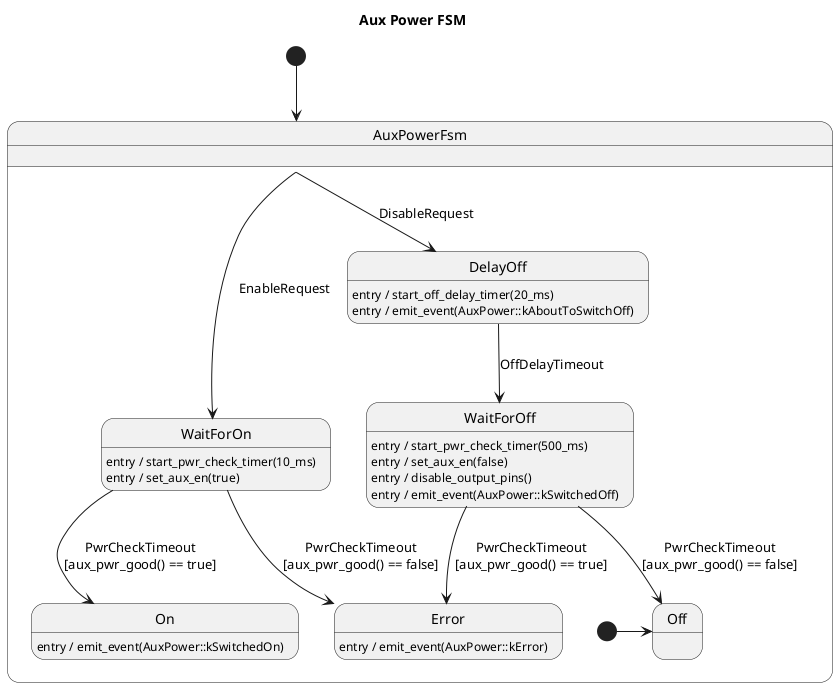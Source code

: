 @startuml
hide empty description

title Aux Power FSM

[*] --> AuxPowerFsm

AuxPowerFsm :

state AuxPowerFsm {  
  AuxPowerFsm --> WaitForOn : EnableRequest
  AuxPowerFsm --> DelayOff : DisableRequest

  [*] -> Off

  Off :

  WaitForOn : entry / start_pwr_check_timer(10_ms)
  WaitForOn : entry / set_aux_en(true)
  WaitForOn --> Error : PwrCheckTimeout\n[aux_pwr_good() == false]
  WaitForOn --> On : PwrCheckTimeout\n[aux_pwr_good() == true]

  On : entry / emit_event(AuxPower::kSwitchedOn)

  DelayOff : entry / start_off_delay_timer(20_ms)
  DelayOff : entry / emit_event(AuxPower::kAboutToSwitchOff)
  DelayOff --> WaitForOff : OffDelayTimeout

  WaitForOff : entry / start_pwr_check_timer(500_ms)
  WaitForOff : entry / set_aux_en(false)
  WaitForOff : entry / disable_output_pins()
  WaitForOff : entry / emit_event(AuxPower::kSwitchedOff)
  WaitForOff --> Error : PwrCheckTimeout\n[aux_pwr_good() == true]
  WaitForOff --> Off : PwrCheckTimeout\n[aux_pwr_good() == false]

  Error : entry / emit_event(AuxPower::kError)
}

@enduml

